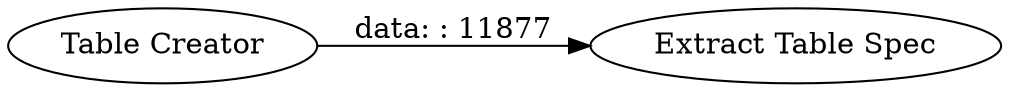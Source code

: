digraph {
	"2562137477142189705_2" [label="Extract Table Spec"]
	"2562137477142189705_1" [label="Table Creator"]
	"2562137477142189705_1" -> "2562137477142189705_2" [label="data: : 11877"]
	rankdir=LR
}
